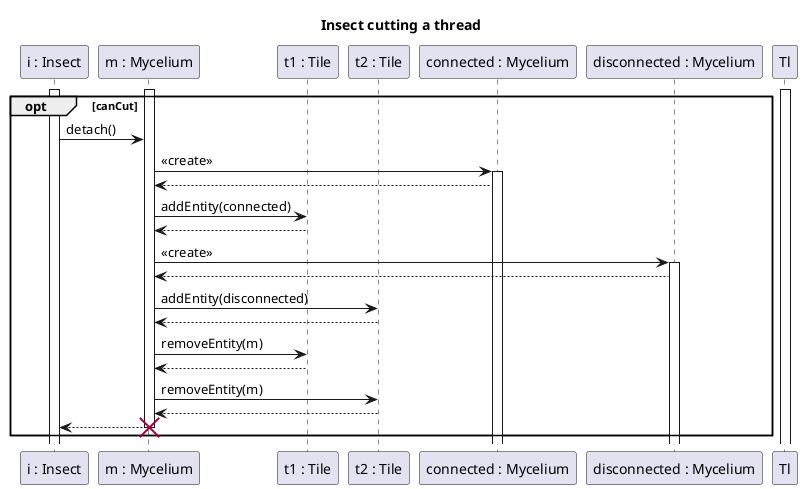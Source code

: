 @startuml Insect thread cutting

title Insect cutting a thread


participant "i : Insect" as I
participant "m : Mycelium" as T
participant "t1 : Tile" as Tl1
participant "t2 : Tile" as Tl2
participant "connected : Mycelium" as Mc
participant "disconnected : Mycelium" as Md


activate I
activate T
activate Tl

opt canCut
I -> T : detach()
T->Mc : <<create>>

activate Mc

Mc-->T
T->Tl1 : addEntity(connected)
Tl1 --> T
T->Md : <<create>>

activate Md

Md-->T
T->Tl2 : addEntity(disconnected)
Tl2-->T

T->Tl1 : removeEntity(m)
Tl1-->T

T->Tl2 : removeEntity(m)
Tl2-->T

T --> I
destroy T

end


@enduml